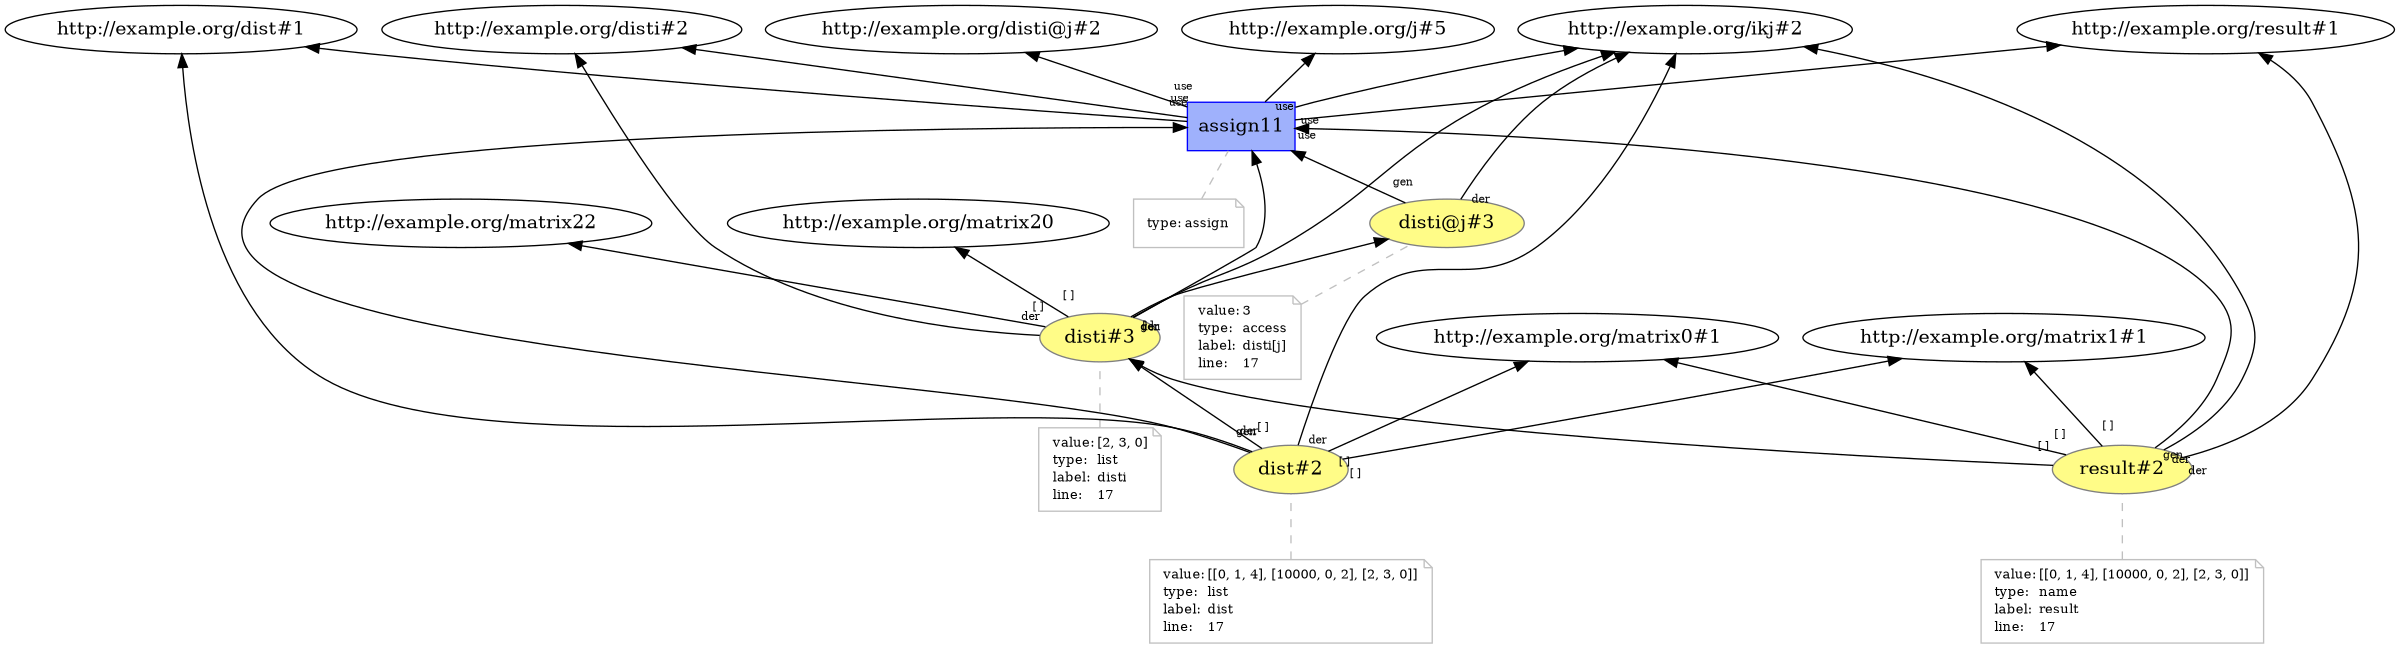 digraph "PROV" { size="16,12"; rankdir="BT";
"http://example.org/disti@j#3" [fillcolor="#FFFC87",color="#808080",style="filled",label="disti@j#3",URL="http://example.org/disti@j#3"]
"-attrs0" [color="gray",shape="note",fontsize="10",fontcolor="black",label=<<TABLE cellpadding="0" border="0">
	<TR>
	    <TD align="left">value:</TD>
	    <TD align="left">3</TD>
	</TR>
	<TR>
	    <TD align="left">type:</TD>
	    <TD align="left">access</TD>
	</TR>
	<TR>
	    <TD align="left">label:</TD>
	    <TD align="left">disti[j]</TD>
	</TR>
	<TR>
	    <TD align="left">line:</TD>
	    <TD align="left">17</TD>
	</TR>
</TABLE>>]
"-attrs0" -> "http://example.org/disti@j#3" [color="gray",style="dashed",arrowhead="none"]
"http://example.org/disti#3" [fillcolor="#FFFC87",color="#808080",style="filled",label="disti#3",URL="http://example.org/disti#3"]
"-attrs1" [color="gray",shape="note",fontsize="10",fontcolor="black",label=<<TABLE cellpadding="0" border="0">
	<TR>
	    <TD align="left">value:</TD>
	    <TD align="left">[2, 3, 0]</TD>
	</TR>
	<TR>
	    <TD align="left">type:</TD>
	    <TD align="left">list</TD>
	</TR>
	<TR>
	    <TD align="left">label:</TD>
	    <TD align="left">disti</TD>
	</TR>
	<TR>
	    <TD align="left">line:</TD>
	    <TD align="left">17</TD>
	</TR>
</TABLE>>]
"-attrs1" -> "http://example.org/disti#3" [color="gray",style="dashed",arrowhead="none"]
"http://example.org/disti#3" -> "http://example.org/matrix20" [labelfontsize="8",labeldistance="1.5",labelangle="60.0",rotation="20",taillabel="[ ]"]
"http://example.org/disti#3" -> "http://example.org/matrix22" [labelfontsize="8",labeldistance="1.5",labelangle="60.0",rotation="20",taillabel="[ ]"]
"http://example.org/disti#3" -> "http://example.org/disti@j#3" [labelfontsize="8",labeldistance="1.5",labelangle="60.0",rotation="20",taillabel="[ ]"]
"http://example.org/dist#2" [fillcolor="#FFFC87",color="#808080",style="filled",label="dist#2",URL="http://example.org/dist#2"]
"-attrs2" [color="gray",shape="note",fontsize="10",fontcolor="black",label=<<TABLE cellpadding="0" border="0">
	<TR>
	    <TD align="left">value:</TD>
	    <TD align="left">[[0, 1, 4], [10000, 0, 2], [2, 3, 0]]</TD>
	</TR>
	<TR>
	    <TD align="left">type:</TD>
	    <TD align="left">list</TD>
	</TR>
	<TR>
	    <TD align="left">label:</TD>
	    <TD align="left">dist</TD>
	</TR>
	<TR>
	    <TD align="left">line:</TD>
	    <TD align="left">17</TD>
	</TR>
</TABLE>>]
"-attrs2" -> "http://example.org/dist#2" [color="gray",style="dashed",arrowhead="none"]
"http://example.org/dist#2" -> "http://example.org/matrix0#1" [labelfontsize="8",labeldistance="1.5",labelangle="60.0",rotation="20",taillabel="[ ]"]
"http://example.org/dist#2" -> "http://example.org/matrix1#1" [labelfontsize="8",labeldistance="1.5",labelangle="60.0",rotation="20",taillabel="[ ]"]
"http://example.org/dist#2" -> "http://example.org/disti#3" [labelfontsize="8",labeldistance="1.5",labelangle="60.0",rotation="20",taillabel="[ ]"]
"http://example.org/result#2" [fillcolor="#FFFC87",color="#808080",style="filled",label="result#2",URL="http://example.org/result#2"]
"-attrs3" [color="gray",shape="note",fontsize="10",fontcolor="black",label=<<TABLE cellpadding="0" border="0">
	<TR>
	    <TD align="left">value:</TD>
	    <TD align="left">[[0, 1, 4], [10000, 0, 2], [2, 3, 0]]</TD>
	</TR>
	<TR>
	    <TD align="left">type:</TD>
	    <TD align="left">name</TD>
	</TR>
	<TR>
	    <TD align="left">label:</TD>
	    <TD align="left">result</TD>
	</TR>
	<TR>
	    <TD align="left">line:</TD>
	    <TD align="left">17</TD>
	</TR>
</TABLE>>]
"-attrs3" -> "http://example.org/result#2" [color="gray",style="dashed",arrowhead="none"]
"http://example.org/result#2" -> "http://example.org/matrix0#1" [labelfontsize="8",labeldistance="1.5",labelangle="60.0",rotation="20",taillabel="[ ]"]
"http://example.org/result#2" -> "http://example.org/matrix1#1" [labelfontsize="8",labeldistance="1.5",labelangle="60.0",rotation="20",taillabel="[ ]"]
"http://example.org/result#2" -> "http://example.org/disti#3" [labelfontsize="8",labeldistance="1.5",labelangle="60.0",rotation="20",taillabel="[ ]"]
"http://example.org/assign11" [fillcolor="#9FB1FC",color="#0000FF",shape="polygon",sides="4",style="filled",label="assign11",URL="http://example.org/assign11"]
"-attrs4" [color="gray",shape="note",fontsize="10",fontcolor="black",label=<<TABLE cellpadding="0" border="0">
	<TR>
	    <TD align="left">type:</TD>
	    <TD align="left">assign</TD>
	</TR>
</TABLE>>]
"-attrs4" -> "http://example.org/assign11" [color="gray",style="dashed",arrowhead="none"]
"http://example.org/disti@j#3" -> "http://example.org/ikj#2" [labelfontsize="8",labeldistance="1.5",labelangle="60.0",rotation="20",taillabel="der"]
"http://example.org/disti#3" -> "http://example.org/disti#2" [labelfontsize="8",labeldistance="1.5",labelangle="60.0",rotation="20",taillabel="der"]
"http://example.org/disti#3" -> "http://example.org/ikj#2" [labelfontsize="8",labeldistance="1.5",labelangle="60.0",rotation="20",taillabel="der"]
"http://example.org/dist#2" -> "http://example.org/dist#1" [labelfontsize="8",labeldistance="1.5",labelangle="60.0",rotation="20",taillabel="der"]
"http://example.org/dist#2" -> "http://example.org/ikj#2" [labelfontsize="8",labeldistance="1.5",labelangle="60.0",rotation="20",taillabel="der"]
"http://example.org/result#2" -> "http://example.org/result#1" [labelfontsize="8",labeldistance="1.5",labelangle="60.0",rotation="20",taillabel="der"]
"http://example.org/result#2" -> "http://example.org/ikj#2" [labelfontsize="8",labeldistance="1.5",labelangle="60.0",rotation="20",taillabel="der"]
"http://example.org/assign11" -> "http://example.org/j#5" [labelfontsize="8",labeldistance="1.5",labelangle="60.0",rotation="20",taillabel="use"]
"http://example.org/assign11" -> "http://example.org/disti@j#2" [labelfontsize="8",labeldistance="1.5",labelangle="60.0",rotation="20",taillabel="use"]
"http://example.org/assign11" -> "http://example.org/dist#1" [labelfontsize="8",labeldistance="1.5",labelangle="60.0",rotation="20",taillabel="use"]
"http://example.org/assign11" -> "http://example.org/ikj#2" [labelfontsize="8",labeldistance="1.5",labelangle="60.0",rotation="20",taillabel="use"]
"http://example.org/assign11" -> "http://example.org/disti#2" [labelfontsize="8",labeldistance="1.5",labelangle="60.0",rotation="20",taillabel="use"]
"http://example.org/assign11" -> "http://example.org/result#1" [labelfontsize="8",labeldistance="1.5",labelangle="60.0",rotation="20",taillabel="use"]
"http://example.org/disti#3" -> "http://example.org/assign11" [labelfontsize="8",labeldistance="1.5",labelangle="60.0",rotation="20",taillabel="gen"]
"http://example.org/dist#2" -> "http://example.org/assign11" [labelfontsize="8",labeldistance="1.5",labelangle="60.0",rotation="20",taillabel="gen"]
"http://example.org/disti@j#3" -> "http://example.org/assign11" [labelfontsize="8",labeldistance="1.5",labelangle="60.0",rotation="20",taillabel="gen"]
"http://example.org/result#2" -> "http://example.org/assign11" [labelfontsize="8",labeldistance="1.5",labelangle="60.0",rotation="20",taillabel="gen"]
}